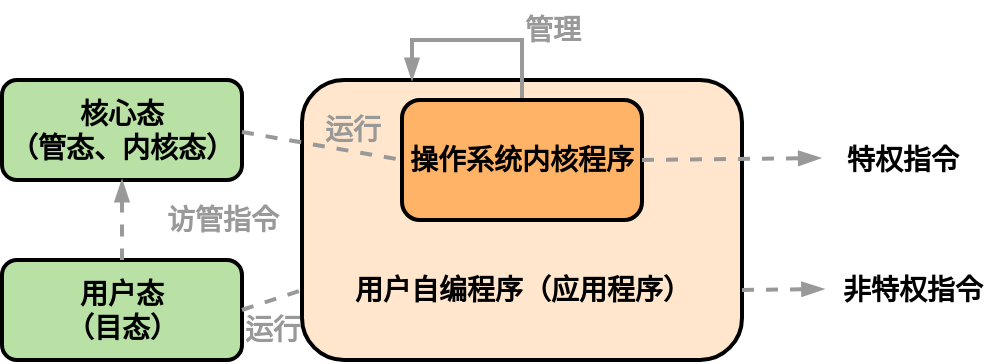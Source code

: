 <mxfile version="21.4.0" type="device" pages="2">
  <diagram name="处理器运行模式" id="_-AB4ta1NOsFs4ay0XiE">
    <mxGraphModel dx="795" dy="553" grid="1" gridSize="10" guides="1" tooltips="1" connect="1" arrows="1" fold="1" page="1" pageScale="1" pageWidth="850" pageHeight="1100" math="0" shadow="0">
      <root>
        <mxCell id="0" />
        <mxCell id="1" parent="0" />
        <mxCell id="jMs03etO_hKbu8LGQ5rc-2" value="" style="rounded=1;whiteSpace=wrap;html=1;strokeWidth=2;fontStyle=1;fontSize=14;fillColor=#FFE6CC;" vertex="1" parent="1">
          <mxGeometry x="180" y="190" width="220" height="140" as="geometry" />
        </mxCell>
        <mxCell id="jMs03etO_hKbu8LGQ5rc-3" value="用户自编程序（应用程序）" style="text;html=1;align=center;verticalAlign=middle;resizable=0;points=[];autosize=1;strokeColor=none;fillColor=none;fontStyle=1;fontSize=14;" vertex="1" parent="1">
          <mxGeometry x="195" y="280" width="190" height="30" as="geometry" />
        </mxCell>
        <mxCell id="jMs03etO_hKbu8LGQ5rc-4" style="edgeStyle=orthogonalEdgeStyle;rounded=0;orthogonalLoop=1;jettySize=auto;html=1;exitX=0.5;exitY=0;exitDx=0;exitDy=0;entryX=0.25;entryY=0;entryDx=0;entryDy=0;strokeWidth=2;endArrow=blockThin;endFill=1;strokeColor=#999999;" edge="1" parent="1" source="jMs03etO_hKbu8LGQ5rc-1" target="jMs03etO_hKbu8LGQ5rc-2">
          <mxGeometry relative="1" as="geometry">
            <Array as="points">
              <mxPoint x="290" y="170" />
              <mxPoint x="235" y="170" />
            </Array>
          </mxGeometry>
        </mxCell>
        <mxCell id="jMs03etO_hKbu8LGQ5rc-1" value="操作系统内核程序" style="rounded=1;whiteSpace=wrap;html=1;strokeWidth=2;fontStyle=1;fontSize=14;fillColor=#FFB366;" vertex="1" parent="1">
          <mxGeometry x="230" y="200" width="120" height="60" as="geometry" />
        </mxCell>
        <mxCell id="jMs03etO_hKbu8LGQ5rc-5" value="管理" style="text;html=1;align=center;verticalAlign=middle;resizable=0;points=[];autosize=1;strokeColor=none;fillColor=none;fontStyle=1;fontSize=14;fontColor=#999999;" vertex="1" parent="1">
          <mxGeometry x="280" y="150" width="50" height="30" as="geometry" />
        </mxCell>
        <mxCell id="jMs03etO_hKbu8LGQ5rc-6" value="特权指令" style="text;html=1;align=center;verticalAlign=middle;resizable=0;points=[];autosize=1;strokeColor=none;fillColor=none;fontStyle=1;fontSize=14;" vertex="1" parent="1">
          <mxGeometry x="440" y="215" width="80" height="30" as="geometry" />
        </mxCell>
        <mxCell id="jMs03etO_hKbu8LGQ5rc-7" value="非特权指令" style="text;html=1;align=center;verticalAlign=middle;resizable=0;points=[];autosize=1;strokeColor=none;fillColor=none;fontStyle=1;fontSize=14;" vertex="1" parent="1">
          <mxGeometry x="440" y="280" width="90" height="30" as="geometry" />
        </mxCell>
        <mxCell id="jMs03etO_hKbu8LGQ5rc-9" value="" style="endArrow=blockThin;html=1;rounded=0;strokeWidth=2;endFill=1;dashed=1;strokeColor=#999999;exitX=1;exitY=0.75;exitDx=0;exitDy=0;entryX=0.009;entryY=0.483;entryDx=0;entryDy=0;entryPerimeter=0;" edge="1" parent="1" source="jMs03etO_hKbu8LGQ5rc-2" target="jMs03etO_hKbu8LGQ5rc-7">
          <mxGeometry width="50" height="50" relative="1" as="geometry">
            <mxPoint x="370" y="450" as="sourcePoint" />
            <mxPoint x="420" y="400" as="targetPoint" />
          </mxGeometry>
        </mxCell>
        <mxCell id="jMs03etO_hKbu8LGQ5rc-10" value="" style="endArrow=blockThin;html=1;rounded=0;strokeWidth=2;endFill=1;dashed=1;strokeColor=#999999;exitX=1;exitY=0.5;exitDx=0;exitDy=0;entryX=-0.01;entryY=0.469;entryDx=0;entryDy=0;entryPerimeter=0;" edge="1" parent="1" source="jMs03etO_hKbu8LGQ5rc-1" target="jMs03etO_hKbu8LGQ5rc-6">
          <mxGeometry width="50" height="50" relative="1" as="geometry">
            <mxPoint x="410" y="510" as="sourcePoint" />
            <mxPoint x="460" y="460" as="targetPoint" />
          </mxGeometry>
        </mxCell>
        <mxCell id="jMs03etO_hKbu8LGQ5rc-11" value="用户态&lt;br&gt;（目态）" style="rounded=1;whiteSpace=wrap;html=1;strokeWidth=2;fontStyle=1;fontSize=14;fillColor=#B9E0A5;" vertex="1" parent="1">
          <mxGeometry x="30" y="280" width="120" height="50" as="geometry" />
        </mxCell>
        <mxCell id="jMs03etO_hKbu8LGQ5rc-12" value="核心态&lt;br&gt;（管态、内核态）" style="rounded=1;whiteSpace=wrap;html=1;strokeWidth=2;fontStyle=1;fontSize=14;fillColor=#B9E0A5;" vertex="1" parent="1">
          <mxGeometry x="30" y="190" width="120" height="50" as="geometry" />
        </mxCell>
        <mxCell id="jMs03etO_hKbu8LGQ5rc-13" value="" style="endArrow=none;html=1;rounded=0;strokeWidth=2;endFill=0;dashed=1;strokeColor=#999999;exitX=0.5;exitY=1;exitDx=0;exitDy=0;entryX=0.5;entryY=0;entryDx=0;entryDy=0;startArrow=blockThin;startFill=1;" edge="1" parent="1" source="jMs03etO_hKbu8LGQ5rc-12" target="jMs03etO_hKbu8LGQ5rc-11">
          <mxGeometry width="50" height="50" relative="1" as="geometry">
            <mxPoint x="-170" y="230" as="sourcePoint" />
            <mxPoint x="-81" y="229" as="targetPoint" />
          </mxGeometry>
        </mxCell>
        <mxCell id="jMs03etO_hKbu8LGQ5rc-14" value="访管指令" style="text;html=1;align=center;verticalAlign=middle;resizable=0;points=[];autosize=1;strokeColor=none;fillColor=none;fontStyle=1;fontSize=14;fontColor=#999999;" vertex="1" parent="1">
          <mxGeometry x="100" y="245" width="80" height="30" as="geometry" />
        </mxCell>
        <mxCell id="jMs03etO_hKbu8LGQ5rc-17" value="" style="endArrow=none;html=1;rounded=0;strokeWidth=2;endFill=0;dashed=1;strokeColor=#999999;exitX=1;exitY=0.5;exitDx=0;exitDy=0;entryX=0;entryY=0.5;entryDx=0;entryDy=0;" edge="1" parent="1" target="jMs03etO_hKbu8LGQ5rc-1">
          <mxGeometry width="50" height="50" relative="1" as="geometry">
            <mxPoint x="150" y="216" as="sourcePoint" />
            <mxPoint x="239" y="215" as="targetPoint" />
          </mxGeometry>
        </mxCell>
        <mxCell id="jMs03etO_hKbu8LGQ5rc-18" value="运行" style="text;html=1;align=center;verticalAlign=middle;resizable=0;points=[];autosize=1;strokeColor=none;fillColor=none;fontStyle=1;fontSize=14;fontColor=#999999;" vertex="1" parent="1">
          <mxGeometry x="180" y="200" width="50" height="30" as="geometry" />
        </mxCell>
        <mxCell id="jMs03etO_hKbu8LGQ5rc-19" value="运行" style="text;html=1;align=center;verticalAlign=middle;resizable=0;points=[];autosize=1;strokeColor=none;fillColor=none;fontStyle=1;fontSize=14;fontColor=#999999;" vertex="1" parent="1">
          <mxGeometry x="140" y="300" width="50" height="30" as="geometry" />
        </mxCell>
        <mxCell id="jMs03etO_hKbu8LGQ5rc-20" value="" style="endArrow=none;html=1;rounded=0;strokeWidth=2;endFill=0;dashed=1;strokeColor=#999999;exitX=1;exitY=0.5;exitDx=0;exitDy=0;entryX=0;entryY=0.75;entryDx=0;entryDy=0;" edge="1" parent="1" source="jMs03etO_hKbu8LGQ5rc-11" target="jMs03etO_hKbu8LGQ5rc-2">
          <mxGeometry width="50" height="50" relative="1" as="geometry">
            <mxPoint x="160" y="226" as="sourcePoint" />
            <mxPoint x="240" y="240" as="targetPoint" />
          </mxGeometry>
        </mxCell>
      </root>
    </mxGraphModel>
  </diagram>
  <diagram id="D96oXJnKR6pFrf7YXGZd" name="Page-2">
    <mxGraphModel dx="954" dy="663" grid="1" gridSize="10" guides="1" tooltips="1" connect="1" arrows="1" fold="1" page="1" pageScale="1" pageWidth="850" pageHeight="1100" math="0" shadow="0">
      <root>
        <mxCell id="0" />
        <mxCell id="1" parent="0" />
      </root>
    </mxGraphModel>
  </diagram>
</mxfile>
